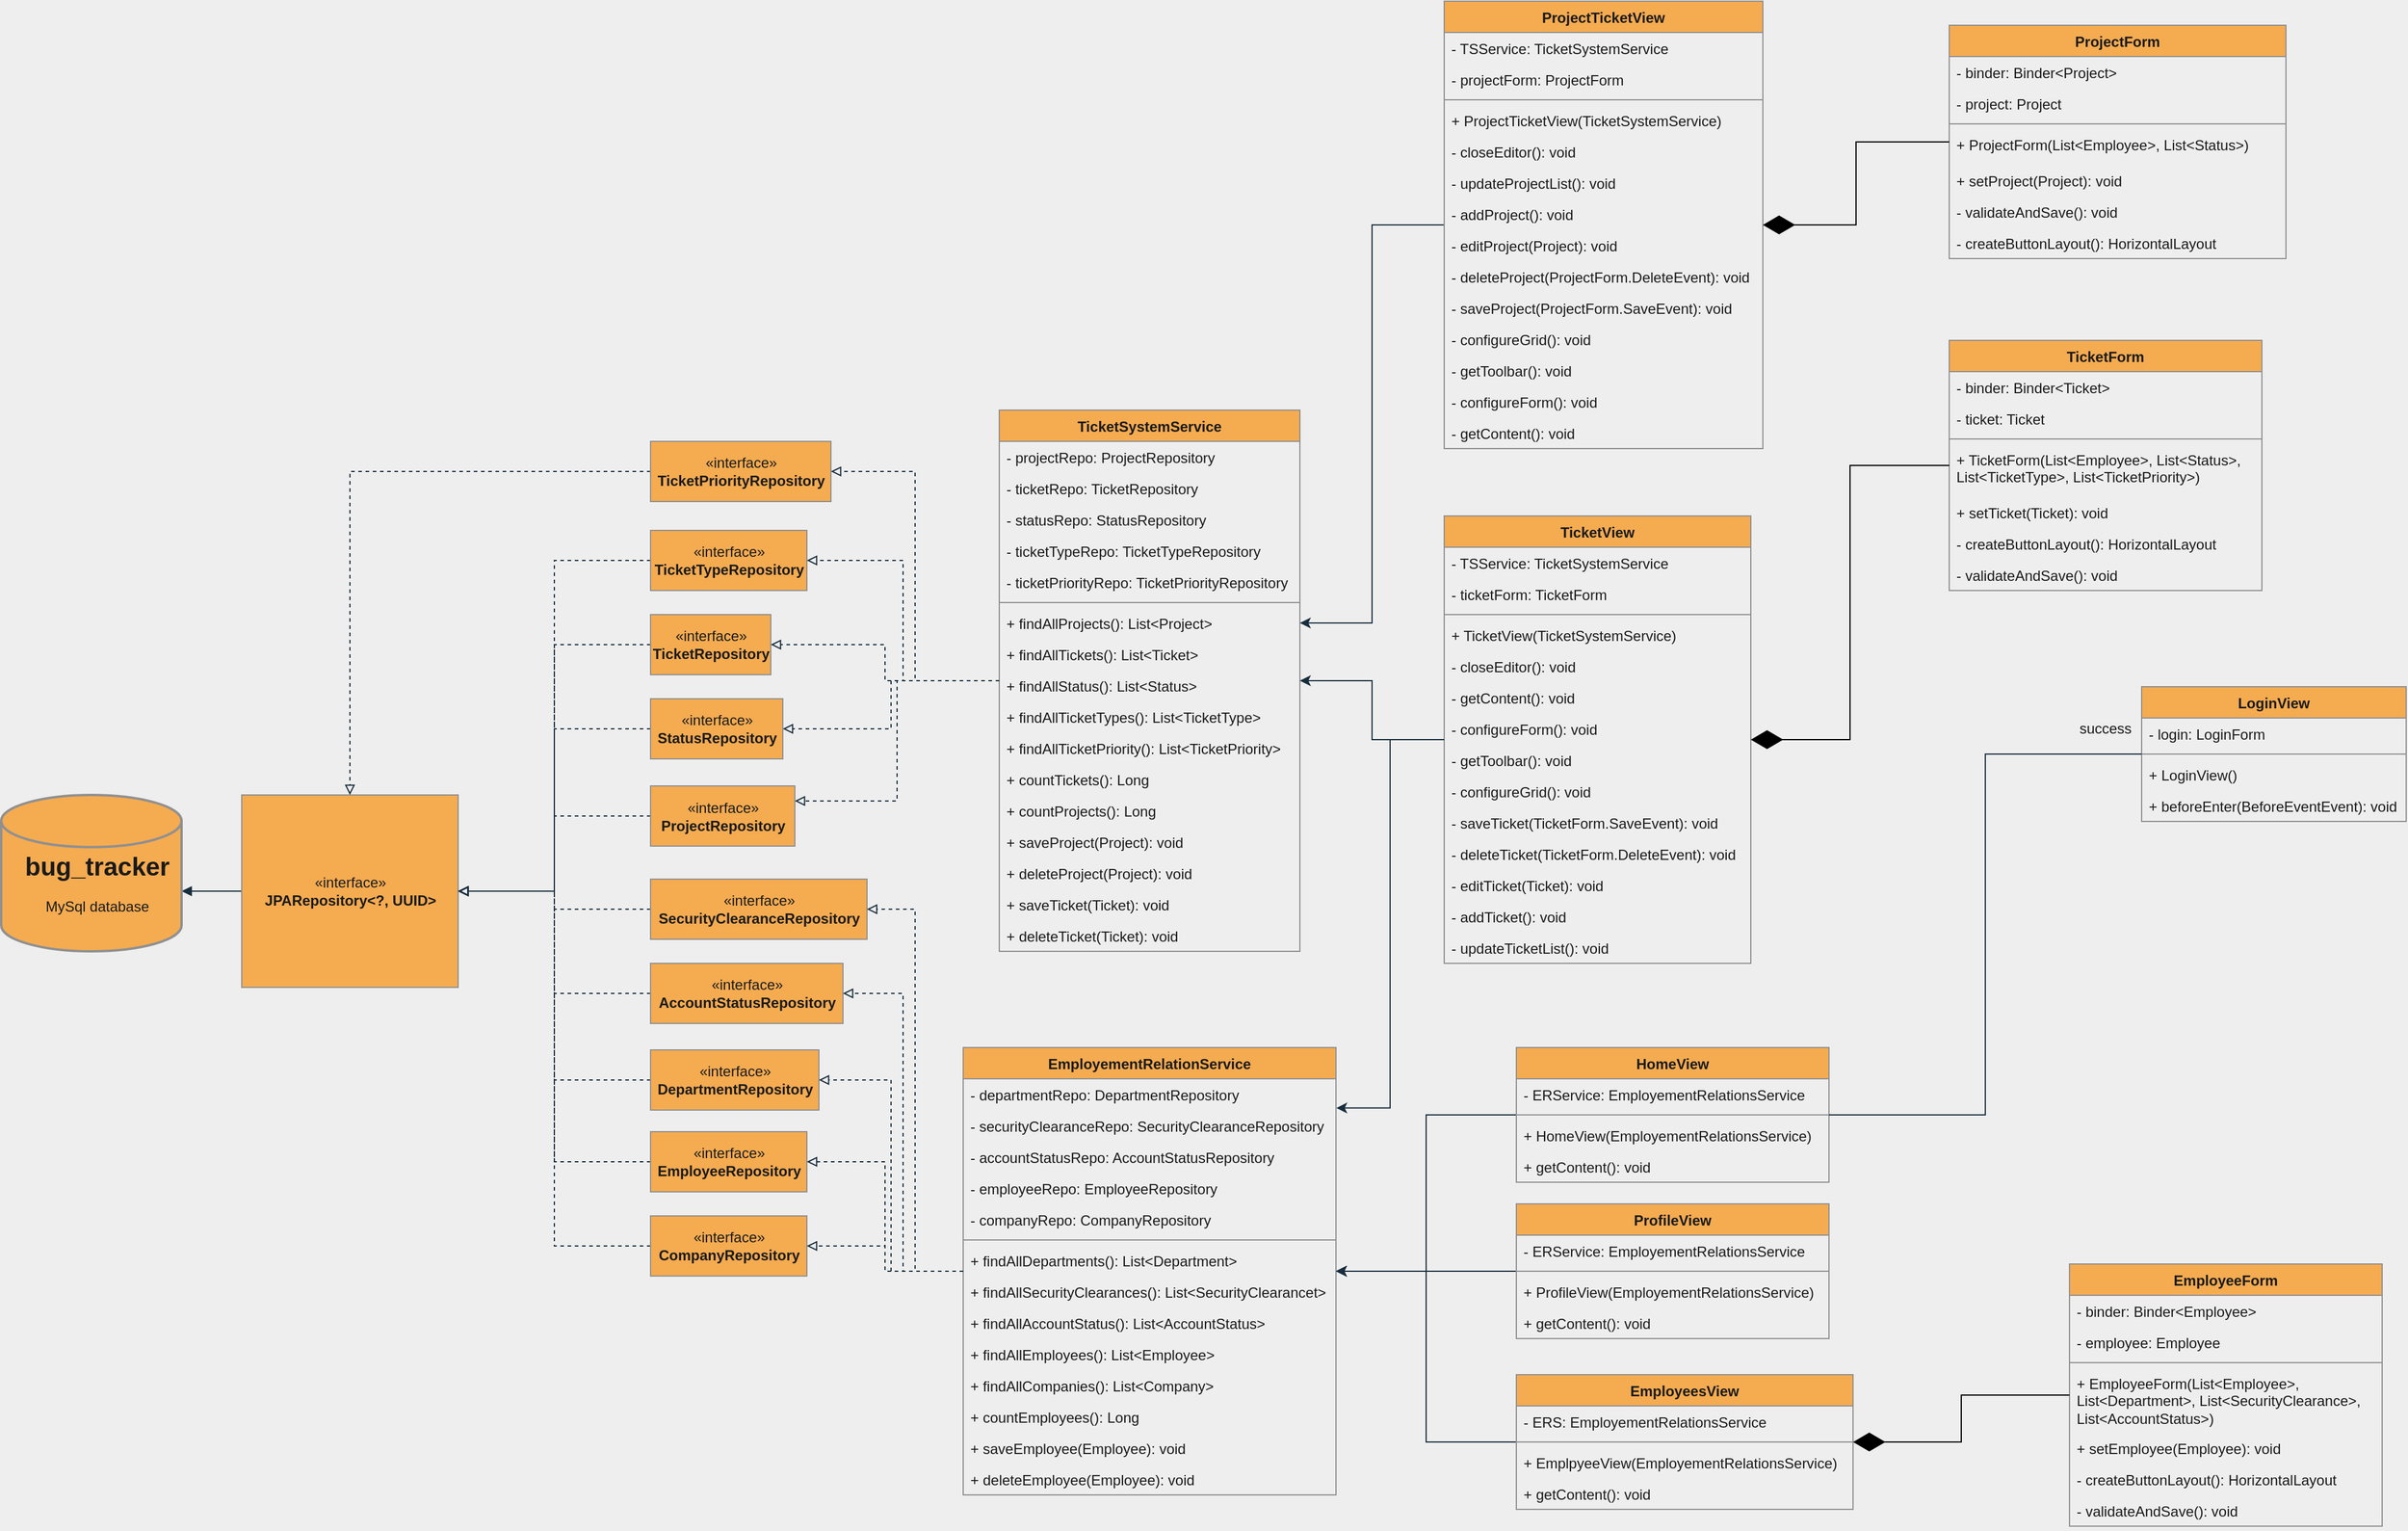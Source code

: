<mxfile version="20.2.7" type="device"><diagram id="aU2ozz3-eXfkHsZrlLjg" name="Page-1"><mxGraphModel dx="2881" dy="2214" grid="1" gridSize="10" guides="1" tooltips="1" connect="1" arrows="1" fold="1" page="1" pageScale="1" pageWidth="850" pageHeight="1100" background="#EEEEEE" math="0" shadow="0"><root><mxCell id="0"/><mxCell id="1" parent="0"/><mxCell id="F-5CaaUwMCoFE0Mis0Xj-132" value="" style="rounded=0;orthogonalLoop=1;jettySize=auto;html=1;fontSize=12;endArrow=block;endFill=1;labelBackgroundColor=#EEEEEE;strokeColor=#182E3E;fontColor=#1A1A1A;" parent="1" source="F-5CaaUwMCoFE0Mis0Xj-1" target="F-5CaaUwMCoFE0Mis0Xj-18" edge="1"><mxGeometry relative="1" as="geometry"/></mxCell><mxCell id="F-5CaaUwMCoFE0Mis0Xj-1" value="«interface»&lt;br&gt;&lt;b&gt;JPARepository&amp;lt;?, UUID&amp;gt;&lt;/b&gt;" style="html=1;fillColor=#F5AB50;strokeColor=#909090;fontColor=#1A1A1A;" parent="1" vertex="1"><mxGeometry x="-140" y="440" width="180" height="160" as="geometry"/></mxCell><mxCell id="F-5CaaUwMCoFE0Mis0Xj-124" value="" style="edgeStyle=elbowEdgeStyle;rounded=0;orthogonalLoop=1;jettySize=auto;html=1;dashed=1;fontSize=12;endArrow=block;endFill=0;labelBackgroundColor=#EEEEEE;strokeColor=#182E3E;fontColor=#1A1A1A;" parent="1" source="F-5CaaUwMCoFE0Mis0Xj-3" target="F-5CaaUwMCoFE0Mis0Xj-1" edge="1"><mxGeometry relative="1" as="geometry"/></mxCell><mxCell id="F-5CaaUwMCoFE0Mis0Xj-3" value="«interface»&lt;br&gt;&lt;b&gt;EmployeeRepository&lt;/b&gt;" style="html=1;fillColor=#F5AB50;strokeColor=#909090;fontColor=#1A1A1A;" parent="1" vertex="1"><mxGeometry x="200" y="720" width="130" height="50" as="geometry"/></mxCell><mxCell id="F-5CaaUwMCoFE0Mis0Xj-121" value="" style="edgeStyle=elbowEdgeStyle;rounded=0;orthogonalLoop=1;jettySize=auto;html=1;fontSize=12;endArrow=block;endFill=0;dashed=1;labelBackgroundColor=#EEEEEE;strokeColor=#182E3E;fontColor=#1A1A1A;" parent="1" source="F-5CaaUwMCoFE0Mis0Xj-4" target="F-5CaaUwMCoFE0Mis0Xj-1" edge="1"><mxGeometry relative="1" as="geometry"/></mxCell><mxCell id="F-5CaaUwMCoFE0Mis0Xj-4" value="«interface»&lt;br&gt;&lt;b&gt;CompanyRepository&lt;/b&gt;" style="html=1;fillColor=#F5AB50;strokeColor=#909090;fontColor=#1A1A1A;" parent="1" vertex="1"><mxGeometry x="200" y="790" width="130" height="50" as="geometry"/></mxCell><mxCell id="F-5CaaUwMCoFE0Mis0Xj-134" value="" style="edgeStyle=elbowEdgeStyle;rounded=0;orthogonalLoop=1;jettySize=auto;html=1;fontSize=12;endArrow=block;endFill=0;dashed=1;labelBackgroundColor=#EEEEEE;strokeColor=#182E3E;fontColor=#1A1A1A;" parent="1" source="F-5CaaUwMCoFE0Mis0Xj-5" target="F-5CaaUwMCoFE0Mis0Xj-1" edge="1"><mxGeometry relative="1" as="geometry"><mxPoint x="120" y="135" as="targetPoint"/></mxGeometry></mxCell><mxCell id="F-5CaaUwMCoFE0Mis0Xj-5" value="«interface»&lt;br&gt;&lt;b&gt;ProjectRepository&lt;/b&gt;" style="html=1;fillColor=#F5AB50;strokeColor=#909090;fontColor=#1A1A1A;" parent="1" vertex="1"><mxGeometry x="200" y="432.5" width="120" height="50" as="geometry"/></mxCell><mxCell id="F-5CaaUwMCoFE0Mis0Xj-131" value="" style="edgeStyle=elbowEdgeStyle;rounded=0;orthogonalLoop=1;jettySize=auto;html=1;dashed=1;fontSize=12;endArrow=block;endFill=0;labelBackgroundColor=#EEEEEE;strokeColor=#182E3E;fontColor=#1A1A1A;" parent="1" source="F-5CaaUwMCoFE0Mis0Xj-6" target="F-5CaaUwMCoFE0Mis0Xj-1" edge="1"><mxGeometry relative="1" as="geometry"/></mxCell><mxCell id="F-5CaaUwMCoFE0Mis0Xj-6" value="«interface»&lt;br&gt;&lt;b&gt;TicketRepository&lt;/b&gt;" style="html=1;fillColor=#F5AB50;strokeColor=#909090;fontColor=#1A1A1A;" parent="1" vertex="1"><mxGeometry x="200" y="290" width="100" height="50" as="geometry"/></mxCell><mxCell id="F-5CaaUwMCoFE0Mis0Xj-130" value="" style="edgeStyle=orthogonalEdgeStyle;rounded=0;orthogonalLoop=1;jettySize=auto;html=1;dashed=1;fontSize=12;endArrow=block;endFill=0;entryX=1;entryY=0.5;entryDx=0;entryDy=0;labelBackgroundColor=#EEEEEE;strokeColor=#182E3E;fontColor=#1A1A1A;" parent="1" source="F-5CaaUwMCoFE0Mis0Xj-7" target="F-5CaaUwMCoFE0Mis0Xj-1" edge="1"><mxGeometry relative="1" as="geometry"/></mxCell><mxCell id="F-5CaaUwMCoFE0Mis0Xj-7" value="«interface»&lt;br&gt;&lt;b&gt;StatusRepository&lt;/b&gt;" style="html=1;fillColor=#F5AB50;strokeColor=#909090;fontColor=#1A1A1A;" parent="1" vertex="1"><mxGeometry x="200" y="360" width="110" height="50" as="geometry"/></mxCell><mxCell id="F-5CaaUwMCoFE0Mis0Xj-129" value="" style="edgeStyle=elbowEdgeStyle;rounded=0;orthogonalLoop=1;jettySize=auto;html=1;dashed=1;fontSize=12;endArrow=block;endFill=0;labelBackgroundColor=#EEEEEE;strokeColor=#182E3E;fontColor=#1A1A1A;" parent="1" source="F-5CaaUwMCoFE0Mis0Xj-8" target="F-5CaaUwMCoFE0Mis0Xj-1" edge="1"><mxGeometry relative="1" as="geometry"/></mxCell><mxCell id="F-5CaaUwMCoFE0Mis0Xj-8" value="«interface»&lt;br&gt;&lt;b&gt;TicketTypeRepository&lt;/b&gt;" style="html=1;fillColor=#F5AB50;strokeColor=#909090;fontColor=#1A1A1A;" parent="1" vertex="1"><mxGeometry x="200" y="220" width="130" height="50" as="geometry"/></mxCell><mxCell id="F-5CaaUwMCoFE0Mis0Xj-128" value="" style="edgeStyle=orthogonalEdgeStyle;rounded=0;orthogonalLoop=1;jettySize=auto;html=1;dashed=1;fontSize=12;endArrow=block;endFill=0;labelBackgroundColor=#EEEEEE;strokeColor=#182E3E;fontColor=#1A1A1A;" parent="1" source="F-5CaaUwMCoFE0Mis0Xj-9" target="F-5CaaUwMCoFE0Mis0Xj-1" edge="1"><mxGeometry relative="1" as="geometry"/></mxCell><mxCell id="F-5CaaUwMCoFE0Mis0Xj-9" value="«interface»&lt;br&gt;&lt;b&gt;TicketPriorityRepository&lt;/b&gt;" style="html=1;fillColor=#F5AB50;strokeColor=#909090;fontColor=#1A1A1A;" parent="1" vertex="1"><mxGeometry x="200" y="146" width="150" height="50" as="geometry"/></mxCell><mxCell id="F-5CaaUwMCoFE0Mis0Xj-127" value="" style="edgeStyle=elbowEdgeStyle;rounded=0;orthogonalLoop=1;jettySize=auto;html=1;dashed=1;fontSize=12;endArrow=block;endFill=0;labelBackgroundColor=#EEEEEE;strokeColor=#182E3E;fontColor=#1A1A1A;" parent="1" source="F-5CaaUwMCoFE0Mis0Xj-10" target="F-5CaaUwMCoFE0Mis0Xj-1" edge="1"><mxGeometry relative="1" as="geometry"/></mxCell><mxCell id="F-5CaaUwMCoFE0Mis0Xj-10" value="«interface»&lt;br&gt;&lt;b&gt;DepartmentRepository&lt;/b&gt;" style="html=1;fillColor=#F5AB50;strokeColor=#909090;fontColor=#1A1A1A;" parent="1" vertex="1"><mxGeometry x="200" y="652" width="140" height="50" as="geometry"/></mxCell><mxCell id="F-5CaaUwMCoFE0Mis0Xj-126" value="" style="edgeStyle=orthogonalEdgeStyle;rounded=0;orthogonalLoop=1;jettySize=auto;html=1;dashed=1;fontSize=12;endArrow=block;endFill=0;labelBackgroundColor=#EEEEEE;strokeColor=#182E3E;fontColor=#1A1A1A;" parent="1" source="F-5CaaUwMCoFE0Mis0Xj-11" target="F-5CaaUwMCoFE0Mis0Xj-1" edge="1"><mxGeometry relative="1" as="geometry"/></mxCell><mxCell id="F-5CaaUwMCoFE0Mis0Xj-11" value="«interface»&lt;br&gt;&lt;b&gt;SecurityClearanceRepository&lt;/b&gt;" style="html=1;fillColor=#F5AB50;strokeColor=#909090;fontColor=#1A1A1A;" parent="1" vertex="1"><mxGeometry x="200" y="510" width="180" height="50" as="geometry"/></mxCell><mxCell id="F-5CaaUwMCoFE0Mis0Xj-125" value="" style="edgeStyle=elbowEdgeStyle;rounded=0;orthogonalLoop=1;jettySize=auto;html=1;dashed=1;fontSize=12;endArrow=block;endFill=0;labelBackgroundColor=#EEEEEE;strokeColor=#182E3E;fontColor=#1A1A1A;" parent="1" source="F-5CaaUwMCoFE0Mis0Xj-12" target="F-5CaaUwMCoFE0Mis0Xj-1" edge="1"><mxGeometry relative="1" as="geometry"/></mxCell><mxCell id="F-5CaaUwMCoFE0Mis0Xj-12" value="«interface»&lt;br&gt;&lt;b&gt;AccountStatusRepository&lt;/b&gt;" style="html=1;fillColor=#F5AB50;strokeColor=#909090;fontColor=#1A1A1A;" parent="1" vertex="1"><mxGeometry x="200" y="580" width="160" height="50" as="geometry"/></mxCell><mxCell id="F-5CaaUwMCoFE0Mis0Xj-117" value="" style="edgeStyle=elbowEdgeStyle;rounded=0;orthogonalLoop=1;jettySize=auto;html=1;fontSize=12;dashed=1;endArrow=block;endFill=0;labelBackgroundColor=#EEEEEE;strokeColor=#182E3E;fontColor=#1A1A1A;" parent="1" source="F-5CaaUwMCoFE0Mis0Xj-13" target="F-5CaaUwMCoFE0Mis0Xj-8" edge="1"><mxGeometry relative="1" as="geometry"/></mxCell><mxCell id="F-5CaaUwMCoFE0Mis0Xj-13" value="TicketSystemService" style="swimlane;fontStyle=1;align=center;verticalAlign=top;childLayout=stackLayout;horizontal=1;startSize=26;horizontalStack=0;resizeParent=1;resizeParentMax=0;resizeLast=0;collapsible=1;marginBottom=0;fillColor=#F5AB50;strokeColor=#909090;fontColor=#1A1A1A;" parent="1" vertex="1"><mxGeometry x="490" y="120" width="250" height="450" as="geometry"/></mxCell><mxCell id="F-5CaaUwMCoFE0Mis0Xj-23" value="- projectRepo: ProjectRepository" style="text;strokeColor=none;fillColor=none;align=left;verticalAlign=top;spacingLeft=4;spacingRight=4;overflow=hidden;rotatable=0;points=[[0,0.5],[1,0.5]];portConstraint=eastwest;fontColor=#1A1A1A;" parent="F-5CaaUwMCoFE0Mis0Xj-13" vertex="1"><mxGeometry y="26" width="250" height="26" as="geometry"/></mxCell><mxCell id="F-5CaaUwMCoFE0Mis0Xj-14" value="- ticketRepo: TicketRepository" style="text;strokeColor=none;fillColor=none;align=left;verticalAlign=top;spacingLeft=4;spacingRight=4;overflow=hidden;rotatable=0;points=[[0,0.5],[1,0.5]];portConstraint=eastwest;fontColor=#1A1A1A;" parent="F-5CaaUwMCoFE0Mis0Xj-13" vertex="1"><mxGeometry y="52" width="250" height="26" as="geometry"/></mxCell><mxCell id="F-5CaaUwMCoFE0Mis0Xj-24" value="- statusRepo: StatusRepository" style="text;strokeColor=none;fillColor=none;align=left;verticalAlign=top;spacingLeft=4;spacingRight=4;overflow=hidden;rotatable=0;points=[[0,0.5],[1,0.5]];portConstraint=eastwest;fontColor=#1A1A1A;" parent="F-5CaaUwMCoFE0Mis0Xj-13" vertex="1"><mxGeometry y="78" width="250" height="26" as="geometry"/></mxCell><mxCell id="F-5CaaUwMCoFE0Mis0Xj-25" value="- ticketTypeRepo: TicketTypeRepository" style="text;strokeColor=none;fillColor=none;align=left;verticalAlign=top;spacingLeft=4;spacingRight=4;overflow=hidden;rotatable=0;points=[[0,0.5],[1,0.5]];portConstraint=eastwest;fontColor=#1A1A1A;" parent="F-5CaaUwMCoFE0Mis0Xj-13" vertex="1"><mxGeometry y="104" width="250" height="26" as="geometry"/></mxCell><mxCell id="F-5CaaUwMCoFE0Mis0Xj-26" value="- ticketPriorityRepo: TicketPriorityRepository" style="text;strokeColor=none;fillColor=none;align=left;verticalAlign=top;spacingLeft=4;spacingRight=4;overflow=hidden;rotatable=0;points=[[0,0.5],[1,0.5]];portConstraint=eastwest;fontColor=#1A1A1A;" parent="F-5CaaUwMCoFE0Mis0Xj-13" vertex="1"><mxGeometry y="130" width="250" height="26" as="geometry"/></mxCell><mxCell id="F-5CaaUwMCoFE0Mis0Xj-15" value="" style="line;strokeWidth=1;fillColor=none;align=left;verticalAlign=middle;spacingTop=-1;spacingLeft=3;spacingRight=3;rotatable=0;labelPosition=right;points=[];portConstraint=eastwest;labelBackgroundColor=#EEEEEE;strokeColor=#909090;fontColor=#1A1A1A;" parent="F-5CaaUwMCoFE0Mis0Xj-13" vertex="1"><mxGeometry y="156" width="250" height="8" as="geometry"/></mxCell><mxCell id="UKms0g_rEDaGGIgOxM9P-8" value="+ findAllProjects(): List&lt;Project&gt;" style="text;strokeColor=none;fillColor=none;align=left;verticalAlign=top;spacingLeft=4;spacingRight=4;overflow=hidden;rotatable=0;points=[[0,0.5],[1,0.5]];portConstraint=eastwest;fontColor=#1A1A1A;" vertex="1" parent="F-5CaaUwMCoFE0Mis0Xj-13"><mxGeometry y="164" width="250" height="26" as="geometry"/></mxCell><mxCell id="UKms0g_rEDaGGIgOxM9P-10" value="+ findAllTickets(): List&lt;Ticket&gt;" style="text;strokeColor=none;fillColor=none;align=left;verticalAlign=top;spacingLeft=4;spacingRight=4;overflow=hidden;rotatable=0;points=[[0,0.5],[1,0.5]];portConstraint=eastwest;fontColor=#1A1A1A;" vertex="1" parent="F-5CaaUwMCoFE0Mis0Xj-13"><mxGeometry y="190" width="250" height="26" as="geometry"/></mxCell><mxCell id="UKms0g_rEDaGGIgOxM9P-11" value="+ findAllStatus(): List&lt;Status&gt;" style="text;strokeColor=none;fillColor=none;align=left;verticalAlign=top;spacingLeft=4;spacingRight=4;overflow=hidden;rotatable=0;points=[[0,0.5],[1,0.5]];portConstraint=eastwest;fontColor=#1A1A1A;" vertex="1" parent="F-5CaaUwMCoFE0Mis0Xj-13"><mxGeometry y="216" width="250" height="26" as="geometry"/></mxCell><mxCell id="UKms0g_rEDaGGIgOxM9P-9" value="+ findAllTicketTypes(): List&lt;TicketType&gt;" style="text;strokeColor=none;fillColor=none;align=left;verticalAlign=top;spacingLeft=4;spacingRight=4;overflow=hidden;rotatable=0;points=[[0,0.5],[1,0.5]];portConstraint=eastwest;fontColor=#1A1A1A;" vertex="1" parent="F-5CaaUwMCoFE0Mis0Xj-13"><mxGeometry y="242" width="250" height="26" as="geometry"/></mxCell><mxCell id="UKms0g_rEDaGGIgOxM9P-12" value="+ findAllTicketPriority(): List&lt;TicketPriority&gt;" style="text;strokeColor=none;fillColor=none;align=left;verticalAlign=top;spacingLeft=4;spacingRight=4;overflow=hidden;rotatable=0;points=[[0,0.5],[1,0.5]];portConstraint=eastwest;fontColor=#1A1A1A;" vertex="1" parent="F-5CaaUwMCoFE0Mis0Xj-13"><mxGeometry y="268" width="250" height="26" as="geometry"/></mxCell><mxCell id="UKms0g_rEDaGGIgOxM9P-13" value="+ countTickets(): Long" style="text;strokeColor=none;fillColor=none;align=left;verticalAlign=top;spacingLeft=4;spacingRight=4;overflow=hidden;rotatable=0;points=[[0,0.5],[1,0.5]];portConstraint=eastwest;fontColor=#1A1A1A;" vertex="1" parent="F-5CaaUwMCoFE0Mis0Xj-13"><mxGeometry y="294" width="250" height="26" as="geometry"/></mxCell><mxCell id="UKms0g_rEDaGGIgOxM9P-14" value="+ countProjects(): Long" style="text;strokeColor=none;fillColor=none;align=left;verticalAlign=top;spacingLeft=4;spacingRight=4;overflow=hidden;rotatable=0;points=[[0,0.5],[1,0.5]];portConstraint=eastwest;fontColor=#1A1A1A;" vertex="1" parent="F-5CaaUwMCoFE0Mis0Xj-13"><mxGeometry y="320" width="250" height="26" as="geometry"/></mxCell><mxCell id="UKms0g_rEDaGGIgOxM9P-15" value="+ saveProject(Project): void" style="text;strokeColor=none;fillColor=none;align=left;verticalAlign=top;spacingLeft=4;spacingRight=4;overflow=hidden;rotatable=0;points=[[0,0.5],[1,0.5]];portConstraint=eastwest;fontColor=#1A1A1A;" vertex="1" parent="F-5CaaUwMCoFE0Mis0Xj-13"><mxGeometry y="346" width="250" height="26" as="geometry"/></mxCell><mxCell id="UKms0g_rEDaGGIgOxM9P-16" value="+ deleteProject(Project): void" style="text;strokeColor=none;fillColor=none;align=left;verticalAlign=top;spacingLeft=4;spacingRight=4;overflow=hidden;rotatable=0;points=[[0,0.5],[1,0.5]];portConstraint=eastwest;fontColor=#1A1A1A;" vertex="1" parent="F-5CaaUwMCoFE0Mis0Xj-13"><mxGeometry y="372" width="250" height="26" as="geometry"/></mxCell><mxCell id="UKms0g_rEDaGGIgOxM9P-17" value="+ saveTicket(Ticket): void" style="text;strokeColor=none;fillColor=none;align=left;verticalAlign=top;spacingLeft=4;spacingRight=4;overflow=hidden;rotatable=0;points=[[0,0.5],[1,0.5]];portConstraint=eastwest;fontColor=#1A1A1A;" vertex="1" parent="F-5CaaUwMCoFE0Mis0Xj-13"><mxGeometry y="398" width="250" height="26" as="geometry"/></mxCell><mxCell id="UKms0g_rEDaGGIgOxM9P-18" value="+ deleteTicket(Ticket): void" style="text;strokeColor=none;fillColor=none;align=left;verticalAlign=top;spacingLeft=4;spacingRight=4;overflow=hidden;rotatable=0;points=[[0,0.5],[1,0.5]];portConstraint=eastwest;fontColor=#1A1A1A;" vertex="1" parent="F-5CaaUwMCoFE0Mis0Xj-13"><mxGeometry y="424" width="250" height="26" as="geometry"/></mxCell><mxCell id="F-5CaaUwMCoFE0Mis0Xj-17" value="" style="strokeWidth=2;html=1;shape=mxgraph.flowchart.database;whiteSpace=wrap;fillColor=#F5AB50;strokeColor=#909090;fontColor=#1A1A1A;" parent="1" vertex="1"><mxGeometry x="-340" y="440" width="150" height="130" as="geometry"/></mxCell><mxCell id="F-5CaaUwMCoFE0Mis0Xj-18" value="&lt;h1 style=&quot;font-size: 21px;&quot;&gt;bug_tracker&lt;br&gt;&lt;/h1&gt;&lt;p&gt;MySql database&lt;br&gt;&lt;/p&gt;" style="text;html=1;strokeColor=none;fillColor=none;spacing=5;spacingTop=-20;whiteSpace=wrap;overflow=hidden;rounded=0;align=center;fontColor=#1A1A1A;" parent="1" vertex="1"><mxGeometry x="-330" y="482.5" width="140" height="75" as="geometry"/></mxCell><mxCell id="F-5CaaUwMCoFE0Mis0Xj-112" value="" style="edgeStyle=elbowEdgeStyle;rounded=0;orthogonalLoop=1;jettySize=auto;html=1;fontSize=12;dashed=1;endArrow=block;endFill=0;labelBackgroundColor=#EEEEEE;strokeColor=#182E3E;fontColor=#1A1A1A;" parent="1" source="F-5CaaUwMCoFE0Mis0Xj-19" target="F-5CaaUwMCoFE0Mis0Xj-12" edge="1"><mxGeometry relative="1" as="geometry"/></mxCell><mxCell id="F-5CaaUwMCoFE0Mis0Xj-19" value="EmployementRelationService" style="swimlane;fontStyle=1;align=center;verticalAlign=top;childLayout=stackLayout;horizontal=1;startSize=26;horizontalStack=0;resizeParent=1;resizeParentMax=0;resizeLast=0;collapsible=1;marginBottom=0;fillColor=#F5AB50;strokeColor=#909090;fontColor=#1A1A1A;" parent="1" vertex="1"><mxGeometry x="460" y="650" width="310" height="372" as="geometry"/></mxCell><mxCell id="F-5CaaUwMCoFE0Mis0Xj-27" value="- departmentRepo: DepartmentRepository" style="text;strokeColor=none;fillColor=none;align=left;verticalAlign=top;spacingLeft=4;spacingRight=4;overflow=hidden;rotatable=0;points=[[0,0.5],[1,0.5]];portConstraint=eastwest;fontColor=#1A1A1A;" parent="F-5CaaUwMCoFE0Mis0Xj-19" vertex="1"><mxGeometry y="26" width="310" height="26" as="geometry"/></mxCell><mxCell id="F-5CaaUwMCoFE0Mis0Xj-29" value="- securityClearanceRepo: SecurityClearanceRepository" style="text;strokeColor=none;fillColor=none;align=left;verticalAlign=top;spacingLeft=4;spacingRight=4;overflow=hidden;rotatable=0;points=[[0,0.5],[1,0.5]];portConstraint=eastwest;fontColor=#1A1A1A;" parent="F-5CaaUwMCoFE0Mis0Xj-19" vertex="1"><mxGeometry y="52" width="310" height="26" as="geometry"/></mxCell><mxCell id="F-5CaaUwMCoFE0Mis0Xj-37" value="- accountStatusRepo: AccountStatusRepository" style="text;strokeColor=none;fillColor=none;align=left;verticalAlign=top;spacingLeft=4;spacingRight=4;overflow=hidden;rotatable=0;points=[[0,0.5],[1,0.5]];portConstraint=eastwest;fontColor=#1A1A1A;" parent="F-5CaaUwMCoFE0Mis0Xj-19" vertex="1"><mxGeometry y="78" width="310" height="26" as="geometry"/></mxCell><mxCell id="F-5CaaUwMCoFE0Mis0Xj-36" value="- employeeRepo: EmployeeRepository" style="text;strokeColor=none;fillColor=none;align=left;verticalAlign=top;spacingLeft=4;spacingRight=4;overflow=hidden;rotatable=0;points=[[0,0.5],[1,0.5]];portConstraint=eastwest;fontColor=#1A1A1A;" parent="F-5CaaUwMCoFE0Mis0Xj-19" vertex="1"><mxGeometry y="104" width="310" height="26" as="geometry"/></mxCell><mxCell id="F-5CaaUwMCoFE0Mis0Xj-28" value="- companyRepo: CompanyRepository" style="text;strokeColor=none;fillColor=none;align=left;verticalAlign=top;spacingLeft=4;spacingRight=4;overflow=hidden;rotatable=0;points=[[0,0.5],[1,0.5]];portConstraint=eastwest;fontColor=#1A1A1A;" parent="F-5CaaUwMCoFE0Mis0Xj-19" vertex="1"><mxGeometry y="130" width="310" height="26" as="geometry"/></mxCell><mxCell id="F-5CaaUwMCoFE0Mis0Xj-21" value="" style="line;strokeWidth=1;fillColor=none;align=left;verticalAlign=middle;spacingTop=-1;spacingLeft=3;spacingRight=3;rotatable=0;labelPosition=right;points=[];portConstraint=eastwest;labelBackgroundColor=#EEEEEE;strokeColor=#909090;fontColor=#1A1A1A;" parent="F-5CaaUwMCoFE0Mis0Xj-19" vertex="1"><mxGeometry y="156" width="310" height="8" as="geometry"/></mxCell><mxCell id="F-5CaaUwMCoFE0Mis0Xj-22" value="+ findAllDepartments(): List&lt;Department&gt;" style="text;strokeColor=none;fillColor=none;align=left;verticalAlign=top;spacingLeft=4;spacingRight=4;overflow=hidden;rotatable=0;points=[[0,0.5],[1,0.5]];portConstraint=eastwest;fontColor=#1A1A1A;" parent="F-5CaaUwMCoFE0Mis0Xj-19" vertex="1"><mxGeometry y="164" width="310" height="26" as="geometry"/></mxCell><mxCell id="UKms0g_rEDaGGIgOxM9P-1" value="+ findAllSecurityClearances(): List&lt;SecurityClearancet&gt;" style="text;strokeColor=none;fillColor=none;align=left;verticalAlign=top;spacingLeft=4;spacingRight=4;overflow=hidden;rotatable=0;points=[[0,0.5],[1,0.5]];portConstraint=eastwest;fontColor=#1A1A1A;" vertex="1" parent="F-5CaaUwMCoFE0Mis0Xj-19"><mxGeometry y="190" width="310" height="26" as="geometry"/></mxCell><mxCell id="UKms0g_rEDaGGIgOxM9P-2" value="+ findAllAccountStatus(): List&lt;AccountStatus&gt;" style="text;strokeColor=none;fillColor=none;align=left;verticalAlign=top;spacingLeft=4;spacingRight=4;overflow=hidden;rotatable=0;points=[[0,0.5],[1,0.5]];portConstraint=eastwest;fontColor=#1A1A1A;" vertex="1" parent="F-5CaaUwMCoFE0Mis0Xj-19"><mxGeometry y="216" width="310" height="26" as="geometry"/></mxCell><mxCell id="UKms0g_rEDaGGIgOxM9P-3" value="+ findAllEmployees(): List&lt;Employee&gt;" style="text;strokeColor=none;fillColor=none;align=left;verticalAlign=top;spacingLeft=4;spacingRight=4;overflow=hidden;rotatable=0;points=[[0,0.5],[1,0.5]];portConstraint=eastwest;fontColor=#1A1A1A;" vertex="1" parent="F-5CaaUwMCoFE0Mis0Xj-19"><mxGeometry y="242" width="310" height="26" as="geometry"/></mxCell><mxCell id="UKms0g_rEDaGGIgOxM9P-4" value="+ findAllCompanies(): List&lt;Company&gt;" style="text;strokeColor=none;fillColor=none;align=left;verticalAlign=top;spacingLeft=4;spacingRight=4;overflow=hidden;rotatable=0;points=[[0,0.5],[1,0.5]];portConstraint=eastwest;fontColor=#1A1A1A;" vertex="1" parent="F-5CaaUwMCoFE0Mis0Xj-19"><mxGeometry y="268" width="310" height="26" as="geometry"/></mxCell><mxCell id="UKms0g_rEDaGGIgOxM9P-5" value="+ countEmployees(): Long" style="text;strokeColor=none;fillColor=none;align=left;verticalAlign=top;spacingLeft=4;spacingRight=4;overflow=hidden;rotatable=0;points=[[0,0.5],[1,0.5]];portConstraint=eastwest;fontColor=#1A1A1A;" vertex="1" parent="F-5CaaUwMCoFE0Mis0Xj-19"><mxGeometry y="294" width="310" height="26" as="geometry"/></mxCell><mxCell id="UKms0g_rEDaGGIgOxM9P-6" value="+ saveEmployee(Employee): void" style="text;strokeColor=none;fillColor=none;align=left;verticalAlign=top;spacingLeft=4;spacingRight=4;overflow=hidden;rotatable=0;points=[[0,0.5],[1,0.5]];portConstraint=eastwest;fontColor=#1A1A1A;" vertex="1" parent="F-5CaaUwMCoFE0Mis0Xj-19"><mxGeometry y="320" width="310" height="26" as="geometry"/></mxCell><mxCell id="UKms0g_rEDaGGIgOxM9P-7" value="+ deleteEmployee(Employee): void" style="text;strokeColor=none;fillColor=none;align=left;verticalAlign=top;spacingLeft=4;spacingRight=4;overflow=hidden;rotatable=0;points=[[0,0.5],[1,0.5]];portConstraint=eastwest;fontColor=#1A1A1A;" vertex="1" parent="F-5CaaUwMCoFE0Mis0Xj-19"><mxGeometry y="346" width="310" height="26" as="geometry"/></mxCell><mxCell id="F-5CaaUwMCoFE0Mis0Xj-87" value="" style="edgeStyle=elbowEdgeStyle;rounded=0;orthogonalLoop=1;jettySize=auto;html=1;fontSize=12;labelBackgroundColor=#EEEEEE;strokeColor=#182E3E;fontColor=#1A1A1A;" parent="1" source="F-5CaaUwMCoFE0Mis0Xj-42" target="F-5CaaUwMCoFE0Mis0Xj-19" edge="1"><mxGeometry relative="1" as="geometry"/></mxCell><mxCell id="F-5CaaUwMCoFE0Mis0Xj-42" value="HomeView" style="swimlane;fontStyle=1;align=center;verticalAlign=top;childLayout=stackLayout;horizontal=1;startSize=26;horizontalStack=0;resizeParent=1;resizeParentMax=0;resizeLast=0;collapsible=1;marginBottom=0;fillColor=#F5AB50;strokeColor=#909090;fontColor=#1A1A1A;" parent="1" vertex="1"><mxGeometry x="920" y="650" width="260" height="112" as="geometry"/></mxCell><mxCell id="F-5CaaUwMCoFE0Mis0Xj-43" value="- ERService: EmployementRelationsService" style="text;strokeColor=none;fillColor=none;align=left;verticalAlign=top;spacingLeft=4;spacingRight=4;overflow=hidden;rotatable=0;points=[[0,0.5],[1,0.5]];portConstraint=eastwest;fontColor=#1A1A1A;" parent="F-5CaaUwMCoFE0Mis0Xj-42" vertex="1"><mxGeometry y="26" width="260" height="26" as="geometry"/></mxCell><mxCell id="F-5CaaUwMCoFE0Mis0Xj-48" value="" style="line;strokeWidth=1;fillColor=none;align=left;verticalAlign=middle;spacingTop=-1;spacingLeft=3;spacingRight=3;rotatable=0;labelPosition=right;points=[];portConstraint=eastwest;labelBackgroundColor=#EEEEEE;strokeColor=#909090;fontColor=#1A1A1A;" parent="F-5CaaUwMCoFE0Mis0Xj-42" vertex="1"><mxGeometry y="52" width="260" height="8" as="geometry"/></mxCell><mxCell id="UKms0g_rEDaGGIgOxM9P-24" value="+ HomeView(EmployementRelationsService)" style="text;strokeColor=none;fillColor=none;align=left;verticalAlign=top;spacingLeft=4;spacingRight=4;overflow=hidden;rotatable=0;points=[[0,0.5],[1,0.5]];portConstraint=eastwest;fontColor=#1A1A1A;" vertex="1" parent="F-5CaaUwMCoFE0Mis0Xj-42"><mxGeometry y="60" width="260" height="26" as="geometry"/></mxCell><mxCell id="F-5CaaUwMCoFE0Mis0Xj-49" value="+ getContent(): void" style="text;strokeColor=none;fillColor=none;align=left;verticalAlign=top;spacingLeft=4;spacingRight=4;overflow=hidden;rotatable=0;points=[[0,0.5],[1,0.5]];portConstraint=eastwest;fontColor=#1A1A1A;" parent="F-5CaaUwMCoFE0Mis0Xj-42" vertex="1"><mxGeometry y="86" width="260" height="26" as="geometry"/></mxCell><mxCell id="F-5CaaUwMCoFE0Mis0Xj-54" value="LoginView" style="swimlane;fontStyle=1;align=center;verticalAlign=top;childLayout=stackLayout;horizontal=1;startSize=26;horizontalStack=0;resizeParent=1;resizeParentMax=0;resizeLast=0;collapsible=1;marginBottom=0;fillColor=#F5AB50;strokeColor=#909090;fontColor=#1A1A1A;" parent="1" vertex="1"><mxGeometry x="1440" y="350" width="220" height="112" as="geometry"/></mxCell><mxCell id="F-5CaaUwMCoFE0Mis0Xj-55" value="- login: LoginForm" style="text;strokeColor=none;fillColor=none;align=left;verticalAlign=top;spacingLeft=4;spacingRight=4;overflow=hidden;rotatable=0;points=[[0,0.5],[1,0.5]];portConstraint=eastwest;fontColor=#1A1A1A;" parent="F-5CaaUwMCoFE0Mis0Xj-54" vertex="1"><mxGeometry y="26" width="220" height="26" as="geometry"/></mxCell><mxCell id="F-5CaaUwMCoFE0Mis0Xj-56" value="" style="line;strokeWidth=1;fillColor=none;align=left;verticalAlign=middle;spacingTop=-1;spacingLeft=3;spacingRight=3;rotatable=0;labelPosition=right;points=[];portConstraint=eastwest;labelBackgroundColor=#EEEEEE;strokeColor=#909090;fontColor=#1A1A1A;" parent="F-5CaaUwMCoFE0Mis0Xj-54" vertex="1"><mxGeometry y="52" width="220" height="8" as="geometry"/></mxCell><mxCell id="UKms0g_rEDaGGIgOxM9P-128" value="+ LoginView()" style="text;strokeColor=none;fillColor=none;align=left;verticalAlign=top;spacingLeft=4;spacingRight=4;overflow=hidden;rotatable=0;points=[[0,0.5],[1,0.5]];portConstraint=eastwest;fontColor=#1A1A1A;" vertex="1" parent="F-5CaaUwMCoFE0Mis0Xj-54"><mxGeometry y="60" width="220" height="26" as="geometry"/></mxCell><mxCell id="F-5CaaUwMCoFE0Mis0Xj-57" value="+ beforeEnter(BeforeEventEvent): void" style="text;strokeColor=none;fillColor=none;align=left;verticalAlign=top;spacingLeft=4;spacingRight=4;overflow=hidden;rotatable=0;points=[[0,0.5],[1,0.5]];portConstraint=eastwest;fontColor=#1A1A1A;" parent="F-5CaaUwMCoFE0Mis0Xj-54" vertex="1"><mxGeometry y="86" width="220" height="26" as="geometry"/></mxCell><mxCell id="F-5CaaUwMCoFE0Mis0Xj-88" value="" style="rounded=0;orthogonalLoop=1;jettySize=auto;html=1;fontSize=12;edgeStyle=orthogonalEdgeStyle;labelBackgroundColor=#EEEEEE;strokeColor=#182E3E;fontColor=#1A1A1A;" parent="1" source="F-5CaaUwMCoFE0Mis0Xj-58" target="F-5CaaUwMCoFE0Mis0Xj-19" edge="1"><mxGeometry relative="1" as="geometry"/></mxCell><mxCell id="F-5CaaUwMCoFE0Mis0Xj-58" value="ProfileView" style="swimlane;fontStyle=1;align=center;verticalAlign=top;childLayout=stackLayout;horizontal=1;startSize=26;horizontalStack=0;resizeParent=1;resizeParentMax=0;resizeLast=0;collapsible=1;marginBottom=0;fillColor=#F5AB50;strokeColor=#909090;fontColor=#1A1A1A;" parent="1" vertex="1"><mxGeometry x="920" y="780" width="260" height="112" as="geometry"/></mxCell><mxCell id="UKms0g_rEDaGGIgOxM9P-20" value="- ERService: EmployementRelationsService" style="text;strokeColor=none;fillColor=none;align=left;verticalAlign=top;spacingLeft=4;spacingRight=4;overflow=hidden;rotatable=0;points=[[0,0.5],[1,0.5]];portConstraint=eastwest;fontColor=#1A1A1A;" vertex="1" parent="F-5CaaUwMCoFE0Mis0Xj-58"><mxGeometry y="26" width="260" height="26" as="geometry"/></mxCell><mxCell id="F-5CaaUwMCoFE0Mis0Xj-60" value="" style="line;strokeWidth=1;fillColor=none;align=left;verticalAlign=middle;spacingTop=-1;spacingLeft=3;spacingRight=3;rotatable=0;labelPosition=right;points=[];portConstraint=eastwest;labelBackgroundColor=#EEEEEE;strokeColor=#909090;fontColor=#1A1A1A;" parent="F-5CaaUwMCoFE0Mis0Xj-58" vertex="1"><mxGeometry y="52" width="260" height="8" as="geometry"/></mxCell><mxCell id="UKms0g_rEDaGGIgOxM9P-26" value="+ ProfileView(EmployementRelationsService)" style="text;strokeColor=none;fillColor=none;align=left;verticalAlign=top;spacingLeft=4;spacingRight=4;overflow=hidden;rotatable=0;points=[[0,0.5],[1,0.5]];portConstraint=eastwest;fontColor=#1A1A1A;" vertex="1" parent="F-5CaaUwMCoFE0Mis0Xj-58"><mxGeometry y="60" width="260" height="26" as="geometry"/></mxCell><mxCell id="UKms0g_rEDaGGIgOxM9P-98" value="+ getContent(): void" style="text;strokeColor=none;fillColor=none;align=left;verticalAlign=top;spacingLeft=4;spacingRight=4;overflow=hidden;rotatable=0;points=[[0,0.5],[1,0.5]];portConstraint=eastwest;fontColor=#1A1A1A;" vertex="1" parent="F-5CaaUwMCoFE0Mis0Xj-58"><mxGeometry y="86" width="260" height="26" as="geometry"/></mxCell><mxCell id="F-5CaaUwMCoFE0Mis0Xj-98" value="" style="edgeStyle=elbowEdgeStyle;rounded=0;orthogonalLoop=1;jettySize=auto;html=1;fontSize=12;labelBackgroundColor=#EEEEEE;strokeColor=#182E3E;fontColor=#1A1A1A;entryX=1;entryY=0.5;entryDx=0;entryDy=0;" parent="1" source="F-5CaaUwMCoFE0Mis0Xj-62" target="UKms0g_rEDaGGIgOxM9P-8" edge="1"><mxGeometry relative="1" as="geometry"><mxPoint x="600" y="267" as="targetPoint"/></mxGeometry></mxCell><mxCell id="F-5CaaUwMCoFE0Mis0Xj-62" value="ProjectTicketView" style="swimlane;fontStyle=1;align=center;verticalAlign=top;childLayout=stackLayout;horizontal=1;startSize=26;horizontalStack=0;resizeParent=1;resizeParentMax=0;resizeLast=0;collapsible=1;marginBottom=0;fillColor=#F5AB50;strokeColor=#909090;fontColor=#1A1A1A;" parent="1" vertex="1"><mxGeometry x="860" y="-220" width="265" height="372" as="geometry"/></mxCell><mxCell id="F-5CaaUwMCoFE0Mis0Xj-63" value="- TSService: TicketSystemService" style="text;strokeColor=none;fillColor=none;align=left;verticalAlign=top;spacingLeft=4;spacingRight=4;overflow=hidden;rotatable=0;points=[[0,0.5],[1,0.5]];portConstraint=eastwest;fontColor=#1A1A1A;" parent="F-5CaaUwMCoFE0Mis0Xj-62" vertex="1"><mxGeometry y="26" width="265" height="26" as="geometry"/></mxCell><mxCell id="UKms0g_rEDaGGIgOxM9P-91" value="- projectForm: ProjectForm" style="text;strokeColor=none;fillColor=none;align=left;verticalAlign=top;spacingLeft=4;spacingRight=4;overflow=hidden;rotatable=0;points=[[0,0.5],[1,0.5]];portConstraint=eastwest;fontColor=#1A1A1A;" vertex="1" parent="F-5CaaUwMCoFE0Mis0Xj-62"><mxGeometry y="52" width="265" height="26" as="geometry"/></mxCell><mxCell id="F-5CaaUwMCoFE0Mis0Xj-64" value="" style="line;strokeWidth=1;fillColor=none;align=left;verticalAlign=middle;spacingTop=-1;spacingLeft=3;spacingRight=3;rotatable=0;labelPosition=right;points=[];portConstraint=eastwest;labelBackgroundColor=#EEEEEE;strokeColor=#909090;fontColor=#1A1A1A;" parent="F-5CaaUwMCoFE0Mis0Xj-62" vertex="1"><mxGeometry y="78" width="265" height="8" as="geometry"/></mxCell><mxCell id="F-5CaaUwMCoFE0Mis0Xj-65" value="+ ProjectTicketView(TicketSystemService)" style="text;strokeColor=none;fillColor=none;align=left;verticalAlign=top;spacingLeft=4;spacingRight=4;overflow=hidden;rotatable=0;points=[[0,0.5],[1,0.5]];portConstraint=eastwest;fontColor=#1A1A1A;" parent="F-5CaaUwMCoFE0Mis0Xj-62" vertex="1"><mxGeometry y="86" width="265" height="26" as="geometry"/></mxCell><mxCell id="UKms0g_rEDaGGIgOxM9P-40" value="- closeEditor(): void" style="text;strokeColor=none;fillColor=none;align=left;verticalAlign=top;spacingLeft=4;spacingRight=4;overflow=hidden;rotatable=0;points=[[0,0.5],[1,0.5]];portConstraint=eastwest;fontColor=#1A1A1A;" vertex="1" parent="F-5CaaUwMCoFE0Mis0Xj-62"><mxGeometry y="112" width="265" height="26" as="geometry"/></mxCell><mxCell id="UKms0g_rEDaGGIgOxM9P-49" value="- updateProjectList(): void" style="text;strokeColor=none;fillColor=none;align=left;verticalAlign=top;spacingLeft=4;spacingRight=4;overflow=hidden;rotatable=0;points=[[0,0.5],[1,0.5]];portConstraint=eastwest;fontColor=#1A1A1A;" vertex="1" parent="F-5CaaUwMCoFE0Mis0Xj-62"><mxGeometry y="138" width="265" height="26" as="geometry"/></mxCell><mxCell id="UKms0g_rEDaGGIgOxM9P-48" value="- addProject(): void" style="text;strokeColor=none;fillColor=none;align=left;verticalAlign=top;spacingLeft=4;spacingRight=4;overflow=hidden;rotatable=0;points=[[0,0.5],[1,0.5]];portConstraint=eastwest;fontColor=#1A1A1A;" vertex="1" parent="F-5CaaUwMCoFE0Mis0Xj-62"><mxGeometry y="164" width="265" height="26" as="geometry"/></mxCell><mxCell id="UKms0g_rEDaGGIgOxM9P-47" value="- editProject(Project): void" style="text;strokeColor=none;fillColor=none;align=left;verticalAlign=top;spacingLeft=4;spacingRight=4;overflow=hidden;rotatable=0;points=[[0,0.5],[1,0.5]];portConstraint=eastwest;fontColor=#1A1A1A;" vertex="1" parent="F-5CaaUwMCoFE0Mis0Xj-62"><mxGeometry y="190" width="265" height="26" as="geometry"/></mxCell><mxCell id="UKms0g_rEDaGGIgOxM9P-46" value="- deleteProject(ProjectForm.DeleteEvent): void" style="text;strokeColor=none;fillColor=none;align=left;verticalAlign=top;spacingLeft=4;spacingRight=4;overflow=hidden;rotatable=0;points=[[0,0.5],[1,0.5]];portConstraint=eastwest;fontColor=#1A1A1A;" vertex="1" parent="F-5CaaUwMCoFE0Mis0Xj-62"><mxGeometry y="216" width="265" height="26" as="geometry"/></mxCell><mxCell id="UKms0g_rEDaGGIgOxM9P-45" value="- saveProject(ProjectForm.SaveEvent): void" style="text;strokeColor=none;fillColor=none;align=left;verticalAlign=top;spacingLeft=4;spacingRight=4;overflow=hidden;rotatable=0;points=[[0,0.5],[1,0.5]];portConstraint=eastwest;fontColor=#1A1A1A;" vertex="1" parent="F-5CaaUwMCoFE0Mis0Xj-62"><mxGeometry y="242" width="265" height="26" as="geometry"/></mxCell><mxCell id="UKms0g_rEDaGGIgOxM9P-44" value="- configureGrid(): void" style="text;strokeColor=none;fillColor=none;align=left;verticalAlign=top;spacingLeft=4;spacingRight=4;overflow=hidden;rotatable=0;points=[[0,0.5],[1,0.5]];portConstraint=eastwest;fontColor=#1A1A1A;" vertex="1" parent="F-5CaaUwMCoFE0Mis0Xj-62"><mxGeometry y="268" width="265" height="26" as="geometry"/></mxCell><mxCell id="UKms0g_rEDaGGIgOxM9P-43" value="- getToolbar(): void" style="text;strokeColor=none;fillColor=none;align=left;verticalAlign=top;spacingLeft=4;spacingRight=4;overflow=hidden;rotatable=0;points=[[0,0.5],[1,0.5]];portConstraint=eastwest;fontColor=#1A1A1A;" vertex="1" parent="F-5CaaUwMCoFE0Mis0Xj-62"><mxGeometry y="294" width="265" height="26" as="geometry"/></mxCell><mxCell id="UKms0g_rEDaGGIgOxM9P-42" value="- configureForm(): void" style="text;strokeColor=none;fillColor=none;align=left;verticalAlign=top;spacingLeft=4;spacingRight=4;overflow=hidden;rotatable=0;points=[[0,0.5],[1,0.5]];portConstraint=eastwest;fontColor=#1A1A1A;" vertex="1" parent="F-5CaaUwMCoFE0Mis0Xj-62"><mxGeometry y="320" width="265" height="26" as="geometry"/></mxCell><mxCell id="UKms0g_rEDaGGIgOxM9P-41" value="- getContent(): void" style="text;strokeColor=none;fillColor=none;align=left;verticalAlign=top;spacingLeft=4;spacingRight=4;overflow=hidden;rotatable=0;points=[[0,0.5],[1,0.5]];portConstraint=eastwest;fontColor=#1A1A1A;" vertex="1" parent="F-5CaaUwMCoFE0Mis0Xj-62"><mxGeometry y="346" width="265" height="26" as="geometry"/></mxCell><mxCell id="F-5CaaUwMCoFE0Mis0Xj-103" value="" style="edgeStyle=orthogonalEdgeStyle;rounded=0;orthogonalLoop=1;jettySize=auto;html=1;fontSize=12;labelBackgroundColor=#EEEEEE;strokeColor=#182E3E;fontColor=#1A1A1A;" parent="1" source="F-5CaaUwMCoFE0Mis0Xj-66" target="F-5CaaUwMCoFE0Mis0Xj-13" edge="1"><mxGeometry relative="1" as="geometry"><mxPoint x="600" y="383" as="targetPoint"/></mxGeometry></mxCell><mxCell id="F-5CaaUwMCoFE0Mis0Xj-66" value="TicketView" style="swimlane;fontStyle=1;align=center;verticalAlign=top;childLayout=stackLayout;horizontal=1;startSize=26;horizontalStack=0;resizeParent=1;resizeParentMax=0;resizeLast=0;collapsible=1;marginBottom=0;fillColor=#F5AB50;strokeColor=#909090;fontColor=#1A1A1A;" parent="1" vertex="1"><mxGeometry x="860" y="208" width="255" height="372" as="geometry"/></mxCell><mxCell id="UKms0g_rEDaGGIgOxM9P-22" value="- TSService: TicketSystemService" style="text;strokeColor=none;fillColor=none;align=left;verticalAlign=top;spacingLeft=4;spacingRight=4;overflow=hidden;rotatable=0;points=[[0,0.5],[1,0.5]];portConstraint=eastwest;fontColor=#1A1A1A;" vertex="1" parent="F-5CaaUwMCoFE0Mis0Xj-66"><mxGeometry y="26" width="255" height="26" as="geometry"/></mxCell><mxCell id="UKms0g_rEDaGGIgOxM9P-90" value="- ticketForm: TicketForm" style="text;strokeColor=none;fillColor=none;align=left;verticalAlign=top;spacingLeft=4;spacingRight=4;overflow=hidden;rotatable=0;points=[[0,0.5],[1,0.5]];portConstraint=eastwest;fontColor=#1A1A1A;" vertex="1" parent="F-5CaaUwMCoFE0Mis0Xj-66"><mxGeometry y="52" width="255" height="26" as="geometry"/></mxCell><mxCell id="F-5CaaUwMCoFE0Mis0Xj-68" value="" style="line;strokeWidth=1;fillColor=none;align=left;verticalAlign=middle;spacingTop=-1;spacingLeft=3;spacingRight=3;rotatable=0;labelPosition=right;points=[];portConstraint=eastwest;labelBackgroundColor=#EEEEEE;strokeColor=#909090;fontColor=#1A1A1A;" parent="F-5CaaUwMCoFE0Mis0Xj-66" vertex="1"><mxGeometry y="78" width="255" height="8" as="geometry"/></mxCell><mxCell id="UKms0g_rEDaGGIgOxM9P-23" value="+ TicketView(TicketSystemService)" style="text;strokeColor=none;fillColor=none;align=left;verticalAlign=top;spacingLeft=4;spacingRight=4;overflow=hidden;rotatable=0;points=[[0,0.5],[1,0.5]];portConstraint=eastwest;fontColor=#1A1A1A;" vertex="1" parent="F-5CaaUwMCoFE0Mis0Xj-66"><mxGeometry y="86" width="255" height="26" as="geometry"/></mxCell><mxCell id="F-5CaaUwMCoFE0Mis0Xj-69" value="- closeEditor(): void" style="text;strokeColor=none;fillColor=none;align=left;verticalAlign=top;spacingLeft=4;spacingRight=4;overflow=hidden;rotatable=0;points=[[0,0.5],[1,0.5]];portConstraint=eastwest;fontColor=#1A1A1A;" parent="F-5CaaUwMCoFE0Mis0Xj-66" vertex="1"><mxGeometry y="112" width="255" height="26" as="geometry"/></mxCell><mxCell id="UKms0g_rEDaGGIgOxM9P-31" value="- getContent(): void" style="text;strokeColor=none;fillColor=none;align=left;verticalAlign=top;spacingLeft=4;spacingRight=4;overflow=hidden;rotatable=0;points=[[0,0.5],[1,0.5]];portConstraint=eastwest;fontColor=#1A1A1A;" vertex="1" parent="F-5CaaUwMCoFE0Mis0Xj-66"><mxGeometry y="138" width="255" height="26" as="geometry"/></mxCell><mxCell id="UKms0g_rEDaGGIgOxM9P-32" value="- configureForm(): void" style="text;strokeColor=none;fillColor=none;align=left;verticalAlign=top;spacingLeft=4;spacingRight=4;overflow=hidden;rotatable=0;points=[[0,0.5],[1,0.5]];portConstraint=eastwest;fontColor=#1A1A1A;" vertex="1" parent="F-5CaaUwMCoFE0Mis0Xj-66"><mxGeometry y="164" width="255" height="26" as="geometry"/></mxCell><mxCell id="UKms0g_rEDaGGIgOxM9P-38" value="- getToolbar(): void" style="text;strokeColor=none;fillColor=none;align=left;verticalAlign=top;spacingLeft=4;spacingRight=4;overflow=hidden;rotatable=0;points=[[0,0.5],[1,0.5]];portConstraint=eastwest;fontColor=#1A1A1A;" vertex="1" parent="F-5CaaUwMCoFE0Mis0Xj-66"><mxGeometry y="190" width="255" height="26" as="geometry"/></mxCell><mxCell id="UKms0g_rEDaGGIgOxM9P-33" value="- configureGrid(): void" style="text;strokeColor=none;fillColor=none;align=left;verticalAlign=top;spacingLeft=4;spacingRight=4;overflow=hidden;rotatable=0;points=[[0,0.5],[1,0.5]];portConstraint=eastwest;fontColor=#1A1A1A;" vertex="1" parent="F-5CaaUwMCoFE0Mis0Xj-66"><mxGeometry y="216" width="255" height="26" as="geometry"/></mxCell><mxCell id="UKms0g_rEDaGGIgOxM9P-34" value="- saveTicket(TicketForm.SaveEvent): void" style="text;strokeColor=none;fillColor=none;align=left;verticalAlign=top;spacingLeft=4;spacingRight=4;overflow=hidden;rotatable=0;points=[[0,0.5],[1,0.5]];portConstraint=eastwest;fontColor=#1A1A1A;" vertex="1" parent="F-5CaaUwMCoFE0Mis0Xj-66"><mxGeometry y="242" width="255" height="26" as="geometry"/></mxCell><mxCell id="UKms0g_rEDaGGIgOxM9P-35" value="- deleteTicket(TicketForm.DeleteEvent): void" style="text;strokeColor=none;fillColor=none;align=left;verticalAlign=top;spacingLeft=4;spacingRight=4;overflow=hidden;rotatable=0;points=[[0,0.5],[1,0.5]];portConstraint=eastwest;fontColor=#1A1A1A;" vertex="1" parent="F-5CaaUwMCoFE0Mis0Xj-66"><mxGeometry y="268" width="255" height="26" as="geometry"/></mxCell><mxCell id="UKms0g_rEDaGGIgOxM9P-37" value="- editTicket(Ticket): void" style="text;strokeColor=none;fillColor=none;align=left;verticalAlign=top;spacingLeft=4;spacingRight=4;overflow=hidden;rotatable=0;points=[[0,0.5],[1,0.5]];portConstraint=eastwest;fontColor=#1A1A1A;" vertex="1" parent="F-5CaaUwMCoFE0Mis0Xj-66"><mxGeometry y="294" width="255" height="26" as="geometry"/></mxCell><mxCell id="UKms0g_rEDaGGIgOxM9P-39" value="- addTicket(): void" style="text;strokeColor=none;fillColor=none;align=left;verticalAlign=top;spacingLeft=4;spacingRight=4;overflow=hidden;rotatable=0;points=[[0,0.5],[1,0.5]];portConstraint=eastwest;fontColor=#1A1A1A;" vertex="1" parent="F-5CaaUwMCoFE0Mis0Xj-66"><mxGeometry y="320" width="255" height="26" as="geometry"/></mxCell><mxCell id="UKms0g_rEDaGGIgOxM9P-36" value="- updateTicketList(): void" style="text;strokeColor=none;fillColor=none;align=left;verticalAlign=top;spacingLeft=4;spacingRight=4;overflow=hidden;rotatable=0;points=[[0,0.5],[1,0.5]];portConstraint=eastwest;fontColor=#1A1A1A;" vertex="1" parent="F-5CaaUwMCoFE0Mis0Xj-66"><mxGeometry y="346" width="255" height="26" as="geometry"/></mxCell><mxCell id="F-5CaaUwMCoFE0Mis0Xj-93" value="" style="edgeStyle=orthogonalEdgeStyle;rounded=0;orthogonalLoop=1;jettySize=auto;html=1;fontSize=12;labelBackgroundColor=#EEEEEE;strokeColor=#182E3E;fontColor=#1A1A1A;" parent="1" source="F-5CaaUwMCoFE0Mis0Xj-78" target="F-5CaaUwMCoFE0Mis0Xj-19" edge="1"><mxGeometry relative="1" as="geometry"><mxPoint x="600" y="803" as="targetPoint"/></mxGeometry></mxCell><mxCell id="F-5CaaUwMCoFE0Mis0Xj-78" value="EmployeesView" style="swimlane;fontStyle=1;align=center;verticalAlign=top;childLayout=stackLayout;horizontal=1;startSize=26;horizontalStack=0;resizeParent=1;resizeParentMax=0;resizeLast=0;collapsible=1;marginBottom=0;fillColor=#F5AB50;strokeColor=#909090;fontColor=#1A1A1A;" parent="1" vertex="1"><mxGeometry x="920" y="922" width="280" height="112" as="geometry"/></mxCell><mxCell id="UKms0g_rEDaGGIgOxM9P-21" value="- ERS: EmployementRelationsService" style="text;strokeColor=none;fillColor=none;align=left;verticalAlign=top;spacingLeft=4;spacingRight=4;overflow=hidden;rotatable=0;points=[[0,0.5],[1,0.5]];portConstraint=eastwest;fontColor=#1A1A1A;" vertex="1" parent="F-5CaaUwMCoFE0Mis0Xj-78"><mxGeometry y="26" width="280" height="26" as="geometry"/></mxCell><mxCell id="F-5CaaUwMCoFE0Mis0Xj-80" value="" style="line;strokeWidth=1;fillColor=none;align=left;verticalAlign=middle;spacingTop=-1;spacingLeft=3;spacingRight=3;rotatable=0;labelPosition=right;points=[];portConstraint=eastwest;labelBackgroundColor=#EEEEEE;strokeColor=#909090;fontColor=#1A1A1A;" parent="F-5CaaUwMCoFE0Mis0Xj-78" vertex="1"><mxGeometry y="52" width="280" height="8" as="geometry"/></mxCell><mxCell id="UKms0g_rEDaGGIgOxM9P-27" value="+ EmplpyeeView(EmployementRelationsService)" style="text;strokeColor=none;fillColor=none;align=left;verticalAlign=top;spacingLeft=4;spacingRight=4;overflow=hidden;rotatable=0;points=[[0,0.5],[1,0.5]];portConstraint=eastwest;fontColor=#1A1A1A;" vertex="1" parent="F-5CaaUwMCoFE0Mis0Xj-78"><mxGeometry y="60" width="280" height="26" as="geometry"/></mxCell><mxCell id="UKms0g_rEDaGGIgOxM9P-99" value="+ getContent(): void" style="text;strokeColor=none;fillColor=none;align=left;verticalAlign=top;spacingLeft=4;spacingRight=4;overflow=hidden;rotatable=0;points=[[0,0.5],[1,0.5]];portConstraint=eastwest;fontColor=#1A1A1A;" vertex="1" parent="F-5CaaUwMCoFE0Mis0Xj-78"><mxGeometry y="86" width="280" height="26" as="geometry"/></mxCell><mxCell id="F-5CaaUwMCoFE0Mis0Xj-104" value="" style="endArrow=none;html=1;rounded=0;fontSize=12;edgeStyle=elbowEdgeStyle;labelBackgroundColor=#EEEEEE;strokeColor=#182E3E;fontColor=#1A1A1A;" parent="1" source="F-5CaaUwMCoFE0Mis0Xj-42" target="F-5CaaUwMCoFE0Mis0Xj-54" edge="1"><mxGeometry width="50" height="50" relative="1" as="geometry"><mxPoint x="1090" y="582" as="sourcePoint"/><mxPoint x="1140" y="532" as="targetPoint"/></mxGeometry></mxCell><mxCell id="F-5CaaUwMCoFE0Mis0Xj-113" value="" style="endArrow=block;html=1;rounded=0;fontSize=12;edgeStyle=elbowEdgeStyle;dashed=1;endFill=0;labelBackgroundColor=#EEEEEE;strokeColor=#182E3E;fontColor=#1A1A1A;" parent="1" source="F-5CaaUwMCoFE0Mis0Xj-19" target="F-5CaaUwMCoFE0Mis0Xj-11" edge="1"><mxGeometry width="50" height="50" relative="1" as="geometry"><mxPoint x="370" y="580" as="sourcePoint"/><mxPoint x="420" y="530" as="targetPoint"/></mxGeometry></mxCell><mxCell id="F-5CaaUwMCoFE0Mis0Xj-114" value="" style="endArrow=block;html=1;rounded=0;fontSize=12;edgeStyle=orthogonalEdgeStyle;entryX=1;entryY=0.5;entryDx=0;entryDy=0;dashed=1;endFill=0;labelBackgroundColor=#EEEEEE;strokeColor=#182E3E;fontColor=#1A1A1A;" parent="1" source="F-5CaaUwMCoFE0Mis0Xj-19" target="F-5CaaUwMCoFE0Mis0Xj-3" edge="1"><mxGeometry width="50" height="50" relative="1" as="geometry"><mxPoint x="410" y="665" as="sourcePoint"/><mxPoint x="320" y="575" as="targetPoint"/></mxGeometry></mxCell><mxCell id="F-5CaaUwMCoFE0Mis0Xj-115" value="" style="endArrow=block;html=1;rounded=0;fontSize=12;edgeStyle=elbowEdgeStyle;dashed=1;endFill=0;labelBackgroundColor=#EEEEEE;strokeColor=#182E3E;fontColor=#1A1A1A;" parent="1" source="F-5CaaUwMCoFE0Mis0Xj-19" target="F-5CaaUwMCoFE0Mis0Xj-4" edge="1"><mxGeometry width="50" height="50" relative="1" as="geometry"><mxPoint x="420" y="675" as="sourcePoint"/><mxPoint x="330" y="585" as="targetPoint"/></mxGeometry></mxCell><mxCell id="F-5CaaUwMCoFE0Mis0Xj-116" value="" style="endArrow=block;html=1;rounded=0;fontSize=12;edgeStyle=orthogonalEdgeStyle;entryX=1;entryY=0.5;entryDx=0;entryDy=0;dashed=1;endFill=0;labelBackgroundColor=#EEEEEE;strokeColor=#182E3E;fontColor=#1A1A1A;" parent="1" source="F-5CaaUwMCoFE0Mis0Xj-19" target="F-5CaaUwMCoFE0Mis0Xj-10" edge="1"><mxGeometry width="50" height="50" relative="1" as="geometry"><mxPoint x="430" y="685" as="sourcePoint"/><mxPoint x="340" y="595" as="targetPoint"/></mxGeometry></mxCell><mxCell id="F-5CaaUwMCoFE0Mis0Xj-118" value="" style="endArrow=block;html=1;rounded=0;fontSize=12;edgeStyle=orthogonalEdgeStyle;entryX=1;entryY=0.5;entryDx=0;entryDy=0;dashed=1;endFill=0;labelBackgroundColor=#EEEEEE;strokeColor=#182E3E;fontColor=#1A1A1A;" parent="1" source="F-5CaaUwMCoFE0Mis0Xj-13" target="F-5CaaUwMCoFE0Mis0Xj-9" edge="1"><mxGeometry width="50" height="50" relative="1" as="geometry"><mxPoint x="440" y="695" as="sourcePoint"/><mxPoint x="350" y="605" as="targetPoint"/></mxGeometry></mxCell><mxCell id="F-5CaaUwMCoFE0Mis0Xj-119" value="" style="endArrow=block;html=1;rounded=0;fontSize=12;edgeStyle=orthogonalEdgeStyle;dashed=1;endFill=0;labelBackgroundColor=#EEEEEE;strokeColor=#182E3E;fontColor=#1A1A1A;" parent="1" source="F-5CaaUwMCoFE0Mis0Xj-13" target="F-5CaaUwMCoFE0Mis0Xj-7" edge="1"><mxGeometry width="50" height="50" relative="1" as="geometry"><mxPoint x="450" y="705" as="sourcePoint"/><mxPoint x="360" y="615" as="targetPoint"/></mxGeometry></mxCell><mxCell id="F-5CaaUwMCoFE0Mis0Xj-120" value="" style="endArrow=block;html=1;rounded=0;fontSize=12;edgeStyle=orthogonalEdgeStyle;dashed=1;endFill=0;labelBackgroundColor=#EEEEEE;strokeColor=#182E3E;fontColor=#1A1A1A;" parent="1" source="F-5CaaUwMCoFE0Mis0Xj-13" target="F-5CaaUwMCoFE0Mis0Xj-6" edge="1"><mxGeometry width="50" height="50" relative="1" as="geometry"><mxPoint x="460" y="715" as="sourcePoint"/><mxPoint x="370" y="625" as="targetPoint"/></mxGeometry></mxCell><mxCell id="F-5CaaUwMCoFE0Mis0Xj-135" value="" style="endArrow=block;html=1;rounded=0;fontSize=12;edgeStyle=orthogonalEdgeStyle;dashed=1;endFill=0;entryX=1;entryY=0.25;entryDx=0;entryDy=0;labelBackgroundColor=#EEEEEE;strokeColor=#182E3E;fontColor=#1A1A1A;" parent="1" source="F-5CaaUwMCoFE0Mis0Xj-13" target="F-5CaaUwMCoFE0Mis0Xj-5" edge="1"><mxGeometry width="50" height="50" relative="1" as="geometry"><mxPoint x="410" y="345" as="sourcePoint"/><mxPoint x="320" y="225" as="targetPoint"/></mxGeometry></mxCell><mxCell id="F-5CaaUwMCoFE0Mis0Xj-136" value="success" style="text;html=1;strokeColor=none;fillColor=none;align=center;verticalAlign=middle;whiteSpace=wrap;rounded=0;fontSize=12;fontColor=#1A1A1A;" parent="1" vertex="1"><mxGeometry x="1380" y="370" width="60" height="30" as="geometry"/></mxCell><mxCell id="UKms0g_rEDaGGIgOxM9P-64" value="TicketForm" style="swimlane;fontStyle=1;align=center;verticalAlign=top;childLayout=stackLayout;horizontal=1;startSize=26;horizontalStack=0;resizeParent=1;resizeParentMax=0;resizeLast=0;collapsible=1;marginBottom=0;fillColor=#F5AB50;strokeColor=#909090;fontColor=#1A1A1A;" vertex="1" parent="1"><mxGeometry x="1280" y="62" width="260" height="208" as="geometry"/></mxCell><mxCell id="UKms0g_rEDaGGIgOxM9P-65" value="- binder: Binder&lt;Ticket&gt;" style="text;strokeColor=none;fillColor=none;align=left;verticalAlign=top;spacingLeft=4;spacingRight=4;overflow=hidden;rotatable=0;points=[[0,0.5],[1,0.5]];portConstraint=eastwest;fontColor=#1A1A1A;" vertex="1" parent="UKms0g_rEDaGGIgOxM9P-64"><mxGeometry y="26" width="260" height="26" as="geometry"/></mxCell><mxCell id="UKms0g_rEDaGGIgOxM9P-72" value="- ticket: Ticket" style="text;strokeColor=none;fillColor=none;align=left;verticalAlign=top;spacingLeft=4;spacingRight=4;overflow=hidden;rotatable=0;points=[[0,0.5],[1,0.5]];portConstraint=eastwest;fontColor=#1A1A1A;" vertex="1" parent="UKms0g_rEDaGGIgOxM9P-64"><mxGeometry y="52" width="260" height="26" as="geometry"/></mxCell><mxCell id="UKms0g_rEDaGGIgOxM9P-66" value="" style="line;strokeWidth=1;fillColor=none;align=left;verticalAlign=middle;spacingTop=-1;spacingLeft=3;spacingRight=3;rotatable=0;labelPosition=right;points=[];portConstraint=eastwest;labelBackgroundColor=#EEEEEE;strokeColor=#909090;fontColor=#1A1A1A;" vertex="1" parent="UKms0g_rEDaGGIgOxM9P-64"><mxGeometry y="78" width="260" height="8" as="geometry"/></mxCell><mxCell id="UKms0g_rEDaGGIgOxM9P-67" value="+ TicketForm(List&lt;Employee&gt;, List&lt;Status&gt;, List&lt;TicketType&gt;, List&lt;TicketPriority&gt;)" style="text;strokeColor=none;fillColor=none;align=left;verticalAlign=top;spacingLeft=4;spacingRight=4;overflow=hidden;rotatable=0;points=[[0,0.5],[1,0.5]];portConstraint=eastwest;fontColor=#1A1A1A;whiteSpace=wrap;" vertex="1" parent="UKms0g_rEDaGGIgOxM9P-64"><mxGeometry y="86" width="260" height="44" as="geometry"/></mxCell><mxCell id="UKms0g_rEDaGGIgOxM9P-73" value="+ setTicket(Ticket): void" style="text;strokeColor=none;fillColor=none;align=left;verticalAlign=top;spacingLeft=4;spacingRight=4;overflow=hidden;rotatable=0;points=[[0,0.5],[1,0.5]];portConstraint=eastwest;fontColor=#1A1A1A;" vertex="1" parent="UKms0g_rEDaGGIgOxM9P-64"><mxGeometry y="130" width="260" height="26" as="geometry"/></mxCell><mxCell id="UKms0g_rEDaGGIgOxM9P-74" value="- createButtonLayout(): HorizontalLayout" style="text;strokeColor=none;fillColor=none;align=left;verticalAlign=top;spacingLeft=4;spacingRight=4;overflow=hidden;rotatable=0;points=[[0,0.5],[1,0.5]];portConstraint=eastwest;fontColor=#1A1A1A;" vertex="1" parent="UKms0g_rEDaGGIgOxM9P-64"><mxGeometry y="156" width="260" height="26" as="geometry"/></mxCell><mxCell id="UKms0g_rEDaGGIgOxM9P-75" value="- validateAndSave(): void" style="text;strokeColor=none;fillColor=none;align=left;verticalAlign=top;spacingLeft=4;spacingRight=4;overflow=hidden;rotatable=0;points=[[0,0.5],[1,0.5]];portConstraint=eastwest;fontColor=#1A1A1A;" vertex="1" parent="UKms0g_rEDaGGIgOxM9P-64"><mxGeometry y="182" width="260" height="26" as="geometry"/></mxCell><mxCell id="UKms0g_rEDaGGIgOxM9P-68" value="ProjectForm" style="swimlane;fontStyle=1;align=center;verticalAlign=top;childLayout=stackLayout;horizontal=1;startSize=26;horizontalStack=0;resizeParent=1;resizeParentMax=0;resizeLast=0;collapsible=1;marginBottom=0;fillColor=#F5AB50;strokeColor=#909090;fontColor=#1A1A1A;" vertex="1" parent="1"><mxGeometry x="1280" y="-200" width="280" height="194" as="geometry"/></mxCell><mxCell id="UKms0g_rEDaGGIgOxM9P-96" value="- binder: Binder&lt;Project&gt;" style="text;strokeColor=none;fillColor=none;align=left;verticalAlign=top;spacingLeft=4;spacingRight=4;overflow=hidden;rotatable=0;points=[[0,0.5],[1,0.5]];portConstraint=eastwest;fontColor=#1A1A1A;" vertex="1" parent="UKms0g_rEDaGGIgOxM9P-68"><mxGeometry y="26" width="280" height="26" as="geometry"/></mxCell><mxCell id="UKms0g_rEDaGGIgOxM9P-97" value="- project: Project" style="text;strokeColor=none;fillColor=none;align=left;verticalAlign=top;spacingLeft=4;spacingRight=4;overflow=hidden;rotatable=0;points=[[0,0.5],[1,0.5]];portConstraint=eastwest;fontColor=#1A1A1A;" vertex="1" parent="UKms0g_rEDaGGIgOxM9P-68"><mxGeometry y="52" width="280" height="26" as="geometry"/></mxCell><mxCell id="UKms0g_rEDaGGIgOxM9P-70" value="" style="line;strokeWidth=1;fillColor=none;align=left;verticalAlign=middle;spacingTop=-1;spacingLeft=3;spacingRight=3;rotatable=0;labelPosition=right;points=[];portConstraint=eastwest;labelBackgroundColor=#EEEEEE;strokeColor=#909090;fontColor=#1A1A1A;" vertex="1" parent="UKms0g_rEDaGGIgOxM9P-68"><mxGeometry y="78" width="280" height="8" as="geometry"/></mxCell><mxCell id="UKms0g_rEDaGGIgOxM9P-86" value="+ ProjectForm(List&lt;Employee&gt;, List&lt;Status&gt;)" style="text;strokeColor=none;fillColor=none;align=left;verticalAlign=top;spacingLeft=4;spacingRight=4;overflow=hidden;rotatable=0;points=[[0,0.5],[1,0.5]];portConstraint=eastwest;fontColor=#1A1A1A;whiteSpace=wrap;" vertex="1" parent="UKms0g_rEDaGGIgOxM9P-68"><mxGeometry y="86" width="280" height="30" as="geometry"/></mxCell><mxCell id="UKms0g_rEDaGGIgOxM9P-87" value="+ setProject(Project): void" style="text;strokeColor=none;fillColor=none;align=left;verticalAlign=top;spacingLeft=4;spacingRight=4;overflow=hidden;rotatable=0;points=[[0,0.5],[1,0.5]];portConstraint=eastwest;fontColor=#1A1A1A;" vertex="1" parent="UKms0g_rEDaGGIgOxM9P-68"><mxGeometry y="116" width="280" height="26" as="geometry"/></mxCell><mxCell id="UKms0g_rEDaGGIgOxM9P-89" value="- validateAndSave(): void" style="text;strokeColor=none;fillColor=none;align=left;verticalAlign=top;spacingLeft=4;spacingRight=4;overflow=hidden;rotatable=0;points=[[0,0.5],[1,0.5]];portConstraint=eastwest;fontColor=#1A1A1A;" vertex="1" parent="UKms0g_rEDaGGIgOxM9P-68"><mxGeometry y="142" width="280" height="26" as="geometry"/></mxCell><mxCell id="UKms0g_rEDaGGIgOxM9P-88" value="- createButtonLayout(): HorizontalLayout" style="text;strokeColor=none;fillColor=none;align=left;verticalAlign=top;spacingLeft=4;spacingRight=4;overflow=hidden;rotatable=0;points=[[0,0.5],[1,0.5]];portConstraint=eastwest;fontColor=#1A1A1A;" vertex="1" parent="UKms0g_rEDaGGIgOxM9P-68"><mxGeometry y="168" width="280" height="26" as="geometry"/></mxCell><mxCell id="UKms0g_rEDaGGIgOxM9P-76" value="" style="edgeStyle=elbowEdgeStyle;rounded=0;orthogonalLoop=1;jettySize=auto;html=1;fontSize=12;labelBackgroundColor=#EEEEEE;strokeColor=#182E3E;fontColor=#1A1A1A;entryX=1.001;entryY=-0.066;entryDx=0;entryDy=0;entryPerimeter=0;" edge="1" parent="1" source="F-5CaaUwMCoFE0Mis0Xj-66" target="F-5CaaUwMCoFE0Mis0Xj-29"><mxGeometry relative="1" as="geometry"><mxPoint x="750" y="355" as="targetPoint"/><mxPoint x="925" y="319.5" as="sourcePoint"/></mxGeometry></mxCell><mxCell id="UKms0g_rEDaGGIgOxM9P-93" value="" style="endArrow=diamondThin;endFill=1;endSize=24;html=1;rounded=0;edgeStyle=orthogonalEdgeStyle;" edge="1" parent="1" source="UKms0g_rEDaGGIgOxM9P-64" target="F-5CaaUwMCoFE0Mis0Xj-66"><mxGeometry width="160" relative="1" as="geometry"><mxPoint x="1390" y="390" as="sourcePoint"/><mxPoint x="1550" y="390" as="targetPoint"/></mxGeometry></mxCell><mxCell id="UKms0g_rEDaGGIgOxM9P-94" value="" style="endArrow=diamondThin;endFill=1;endSize=24;html=1;rounded=0;edgeStyle=orthogonalEdgeStyle;" edge="1" parent="1" source="UKms0g_rEDaGGIgOxM9P-68" target="F-5CaaUwMCoFE0Mis0Xj-62"><mxGeometry width="160" relative="1" as="geometry"><mxPoint x="1320" y="-220" as="sourcePoint"/><mxPoint x="1210" y="-63.5" as="targetPoint"/></mxGeometry></mxCell><mxCell id="UKms0g_rEDaGGIgOxM9P-108" value="EmployeeForm" style="swimlane;fontStyle=1;align=center;verticalAlign=top;childLayout=stackLayout;horizontal=1;startSize=26;horizontalStack=0;resizeParent=1;resizeParentMax=0;resizeLast=0;collapsible=1;marginBottom=0;fillColor=#F5AB50;strokeColor=#909090;fontColor=#1A1A1A;" vertex="1" parent="1"><mxGeometry x="1380" y="830" width="260" height="218" as="geometry"/></mxCell><mxCell id="UKms0g_rEDaGGIgOxM9P-109" value="- binder: Binder&lt;Employee&gt;" style="text;strokeColor=none;fillColor=none;align=left;verticalAlign=top;spacingLeft=4;spacingRight=4;overflow=hidden;rotatable=0;points=[[0,0.5],[1,0.5]];portConstraint=eastwest;fontColor=#1A1A1A;" vertex="1" parent="UKms0g_rEDaGGIgOxM9P-108"><mxGeometry y="26" width="260" height="26" as="geometry"/></mxCell><mxCell id="UKms0g_rEDaGGIgOxM9P-110" value="- employee: Employee" style="text;strokeColor=none;fillColor=none;align=left;verticalAlign=top;spacingLeft=4;spacingRight=4;overflow=hidden;rotatable=0;points=[[0,0.5],[1,0.5]];portConstraint=eastwest;fontColor=#1A1A1A;" vertex="1" parent="UKms0g_rEDaGGIgOxM9P-108"><mxGeometry y="52" width="260" height="26" as="geometry"/></mxCell><mxCell id="UKms0g_rEDaGGIgOxM9P-111" value="" style="line;strokeWidth=1;fillColor=none;align=left;verticalAlign=middle;spacingTop=-1;spacingLeft=3;spacingRight=3;rotatable=0;labelPosition=right;points=[];portConstraint=eastwest;labelBackgroundColor=#EEEEEE;strokeColor=#909090;fontColor=#1A1A1A;" vertex="1" parent="UKms0g_rEDaGGIgOxM9P-108"><mxGeometry y="78" width="260" height="8" as="geometry"/></mxCell><mxCell id="UKms0g_rEDaGGIgOxM9P-112" value="+ EmployeeForm(List&lt;Employee&gt;, List&lt;Department&gt;, List&lt;SecurityClearance&gt;, List&lt;AccountStatus&gt;)" style="text;strokeColor=none;fillColor=none;align=left;verticalAlign=top;spacingLeft=4;spacingRight=4;overflow=hidden;rotatable=0;points=[[0,0.5],[1,0.5]];portConstraint=eastwest;fontColor=#1A1A1A;whiteSpace=wrap;" vertex="1" parent="UKms0g_rEDaGGIgOxM9P-108"><mxGeometry y="86" width="260" height="54" as="geometry"/></mxCell><mxCell id="UKms0g_rEDaGGIgOxM9P-113" value="+ setEmployee(Employee): void" style="text;strokeColor=none;fillColor=none;align=left;verticalAlign=top;spacingLeft=4;spacingRight=4;overflow=hidden;rotatable=0;points=[[0,0.5],[1,0.5]];portConstraint=eastwest;fontColor=#1A1A1A;" vertex="1" parent="UKms0g_rEDaGGIgOxM9P-108"><mxGeometry y="140" width="260" height="26" as="geometry"/></mxCell><mxCell id="UKms0g_rEDaGGIgOxM9P-114" value="- createButtonLayout(): HorizontalLayout" style="text;strokeColor=none;fillColor=none;align=left;verticalAlign=top;spacingLeft=4;spacingRight=4;overflow=hidden;rotatable=0;points=[[0,0.5],[1,0.5]];portConstraint=eastwest;fontColor=#1A1A1A;" vertex="1" parent="UKms0g_rEDaGGIgOxM9P-108"><mxGeometry y="166" width="260" height="26" as="geometry"/></mxCell><mxCell id="UKms0g_rEDaGGIgOxM9P-115" value="- validateAndSave(): void" style="text;strokeColor=none;fillColor=none;align=left;verticalAlign=top;spacingLeft=4;spacingRight=4;overflow=hidden;rotatable=0;points=[[0,0.5],[1,0.5]];portConstraint=eastwest;fontColor=#1A1A1A;" vertex="1" parent="UKms0g_rEDaGGIgOxM9P-108"><mxGeometry y="192" width="260" height="26" as="geometry"/></mxCell><mxCell id="UKms0g_rEDaGGIgOxM9P-125" value="" style="endArrow=diamondThin;endFill=1;endSize=24;html=1;rounded=0;edgeStyle=orthogonalEdgeStyle;" edge="1" parent="1" source="UKms0g_rEDaGGIgOxM9P-108" target="F-5CaaUwMCoFE0Mis0Xj-78"><mxGeometry width="160" relative="1" as="geometry"><mxPoint x="1050" y="900" as="sourcePoint"/><mxPoint x="1210" y="900" as="targetPoint"/></mxGeometry></mxCell></root></mxGraphModel></diagram></mxfile>